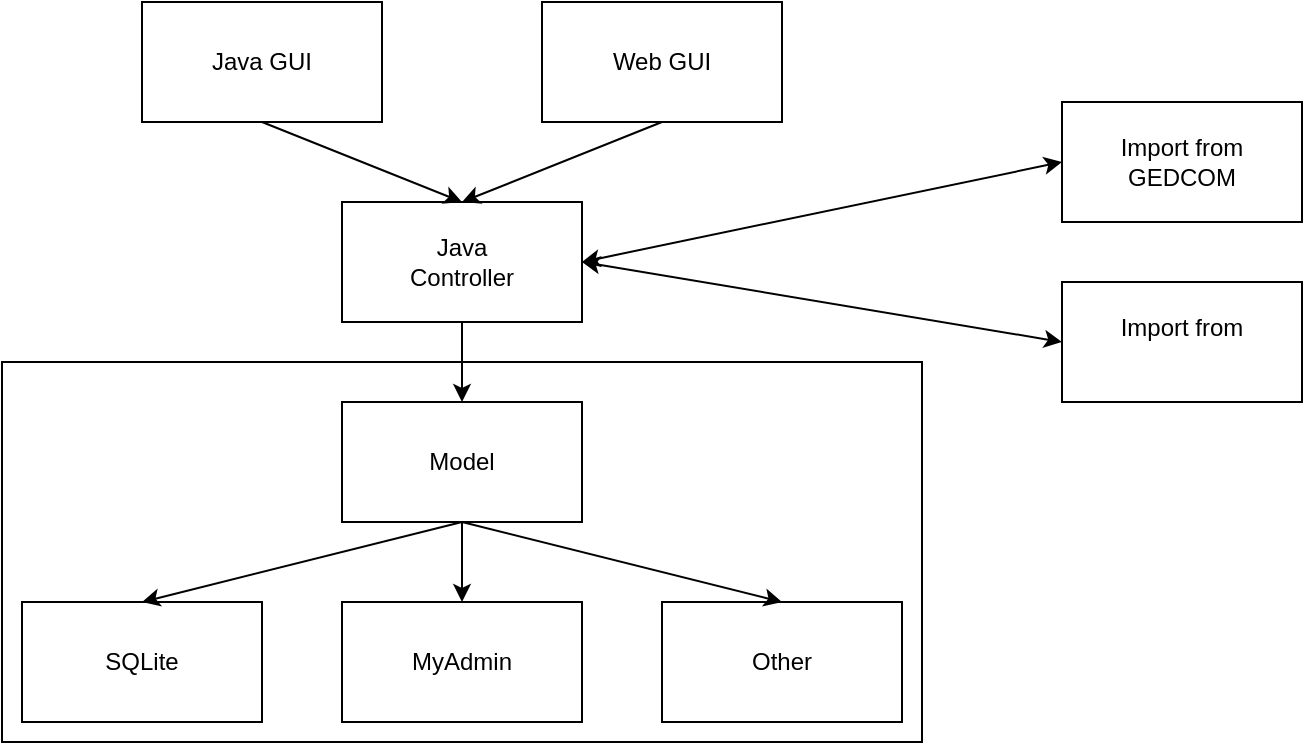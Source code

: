 <mxfile version="14.0.3" type="github">
  <diagram id="prtHgNgQTEPvFCAcTncT" name="Page-1">
    <mxGraphModel dx="2062" dy="1163" grid="1" gridSize="10" guides="1" tooltips="1" connect="1" arrows="1" fold="1" page="1" pageScale="1" pageWidth="827" pageHeight="1169" math="0" shadow="0">
      <root>
        <mxCell id="0" />
        <mxCell id="1" parent="0" />
        <mxCell id="xdfFNCVp7MWyoR-orv30-15" value="" style="rounded=0;whiteSpace=wrap;html=1;" vertex="1" parent="1">
          <mxGeometry x="110" y="360" width="460" height="190" as="geometry" />
        </mxCell>
        <mxCell id="xdfFNCVp7MWyoR-orv30-1" value="Java GUI" style="rounded=0;whiteSpace=wrap;html=1;" vertex="1" parent="1">
          <mxGeometry x="180" y="180" width="120" height="60" as="geometry" />
        </mxCell>
        <mxCell id="xdfFNCVp7MWyoR-orv30-2" value="Web GUI" style="rounded=0;whiteSpace=wrap;html=1;" vertex="1" parent="1">
          <mxGeometry x="380" y="180" width="120" height="60" as="geometry" />
        </mxCell>
        <mxCell id="xdfFNCVp7MWyoR-orv30-3" value="&lt;div&gt;Java&lt;/div&gt;&lt;div&gt;Controller&lt;/div&gt;" style="rounded=0;whiteSpace=wrap;html=1;" vertex="1" parent="1">
          <mxGeometry x="280" y="280" width="120" height="60" as="geometry" />
        </mxCell>
        <mxCell id="xdfFNCVp7MWyoR-orv30-4" value="Model" style="rounded=0;whiteSpace=wrap;html=1;" vertex="1" parent="1">
          <mxGeometry x="280" y="380" width="120" height="60" as="geometry" />
        </mxCell>
        <mxCell id="xdfFNCVp7MWyoR-orv30-5" value="MyAdmin" style="rounded=0;whiteSpace=wrap;html=1;" vertex="1" parent="1">
          <mxGeometry x="280" y="480" width="120" height="60" as="geometry" />
        </mxCell>
        <mxCell id="xdfFNCVp7MWyoR-orv30-6" value="SQLite" style="rounded=0;whiteSpace=wrap;html=1;" vertex="1" parent="1">
          <mxGeometry x="120" y="480" width="120" height="60" as="geometry" />
        </mxCell>
        <mxCell id="xdfFNCVp7MWyoR-orv30-7" value="Other" style="rounded=0;whiteSpace=wrap;html=1;" vertex="1" parent="1">
          <mxGeometry x="440" y="480" width="120" height="60" as="geometry" />
        </mxCell>
        <mxCell id="xdfFNCVp7MWyoR-orv30-8" value="" style="endArrow=classic;html=1;exitX=0.5;exitY=1;exitDx=0;exitDy=0;entryX=0.5;entryY=0;entryDx=0;entryDy=0;" edge="1" parent="1" source="xdfFNCVp7MWyoR-orv30-1" target="xdfFNCVp7MWyoR-orv30-3">
          <mxGeometry width="50" height="50" relative="1" as="geometry">
            <mxPoint x="390" y="620" as="sourcePoint" />
            <mxPoint x="440" y="570" as="targetPoint" />
          </mxGeometry>
        </mxCell>
        <mxCell id="xdfFNCVp7MWyoR-orv30-9" value="" style="endArrow=classic;html=1;exitX=0.5;exitY=1;exitDx=0;exitDy=0;entryX=0.5;entryY=0;entryDx=0;entryDy=0;" edge="1" parent="1" source="xdfFNCVp7MWyoR-orv30-2" target="xdfFNCVp7MWyoR-orv30-3">
          <mxGeometry width="50" height="50" relative="1" as="geometry">
            <mxPoint x="250" y="250" as="sourcePoint" />
            <mxPoint x="344" y="287" as="targetPoint" />
          </mxGeometry>
        </mxCell>
        <mxCell id="xdfFNCVp7MWyoR-orv30-10" value="" style="endArrow=classic;html=1;exitX=0.5;exitY=1;exitDx=0;exitDy=0;entryX=0.5;entryY=0;entryDx=0;entryDy=0;" edge="1" parent="1" source="xdfFNCVp7MWyoR-orv30-3" target="xdfFNCVp7MWyoR-orv30-4">
          <mxGeometry width="50" height="50" relative="1" as="geometry">
            <mxPoint x="390" y="620" as="sourcePoint" />
            <mxPoint x="440" y="570" as="targetPoint" />
          </mxGeometry>
        </mxCell>
        <mxCell id="xdfFNCVp7MWyoR-orv30-11" value="" style="endArrow=classic;html=1;exitX=0.5;exitY=1;exitDx=0;exitDy=0;entryX=0.5;entryY=0;entryDx=0;entryDy=0;" edge="1" parent="1" source="xdfFNCVp7MWyoR-orv30-4" target="xdfFNCVp7MWyoR-orv30-6">
          <mxGeometry width="50" height="50" relative="1" as="geometry">
            <mxPoint x="390" y="620" as="sourcePoint" />
            <mxPoint x="440" y="570" as="targetPoint" />
          </mxGeometry>
        </mxCell>
        <mxCell id="xdfFNCVp7MWyoR-orv30-12" value="" style="endArrow=classic;html=1;exitX=0.5;exitY=1;exitDx=0;exitDy=0;entryX=0.5;entryY=0;entryDx=0;entryDy=0;" edge="1" parent="1" source="xdfFNCVp7MWyoR-orv30-4" target="xdfFNCVp7MWyoR-orv30-5">
          <mxGeometry width="50" height="50" relative="1" as="geometry">
            <mxPoint x="350" y="450" as="sourcePoint" />
            <mxPoint x="190" y="490" as="targetPoint" />
          </mxGeometry>
        </mxCell>
        <mxCell id="xdfFNCVp7MWyoR-orv30-13" value="" style="endArrow=classic;html=1;entryX=0.5;entryY=0;entryDx=0;entryDy=0;" edge="1" parent="1" target="xdfFNCVp7MWyoR-orv30-7">
          <mxGeometry width="50" height="50" relative="1" as="geometry">
            <mxPoint x="340" y="440" as="sourcePoint" />
            <mxPoint x="200" y="500" as="targetPoint" />
          </mxGeometry>
        </mxCell>
        <mxCell id="xdfFNCVp7MWyoR-orv30-19" style="rounded=0;orthogonalLoop=1;jettySize=auto;html=1;exitX=0;exitY=0.5;exitDx=0;exitDy=0;entryX=1;entryY=0.5;entryDx=0;entryDy=0;startArrow=classic;startFill=1;" edge="1" parent="1" source="xdfFNCVp7MWyoR-orv30-17" target="xdfFNCVp7MWyoR-orv30-3">
          <mxGeometry relative="1" as="geometry" />
        </mxCell>
        <mxCell id="xdfFNCVp7MWyoR-orv30-17" value="Import from GEDCOM" style="rounded=0;whiteSpace=wrap;html=1;" vertex="1" parent="1">
          <mxGeometry x="640" y="230" width="120" height="60" as="geometry" />
        </mxCell>
        <mxCell id="xdfFNCVp7MWyoR-orv30-20" value="&lt;div&gt;Import from&lt;/div&gt;&lt;div&gt;&lt;br&gt;&lt;/div&gt;" style="rounded=0;whiteSpace=wrap;html=1;" vertex="1" parent="1">
          <mxGeometry x="640" y="320" width="120" height="60" as="geometry" />
        </mxCell>
        <mxCell id="xdfFNCVp7MWyoR-orv30-22" value="" style="endArrow=classic;startArrow=classic;html=1;entryX=0;entryY=0.5;entryDx=0;entryDy=0;exitX=1;exitY=0.5;exitDx=0;exitDy=0;" edge="1" parent="1" source="xdfFNCVp7MWyoR-orv30-3" target="xdfFNCVp7MWyoR-orv30-20">
          <mxGeometry width="50" height="50" relative="1" as="geometry">
            <mxPoint x="390" y="620" as="sourcePoint" />
            <mxPoint x="670" y="400" as="targetPoint" />
          </mxGeometry>
        </mxCell>
      </root>
    </mxGraphModel>
  </diagram>
</mxfile>
